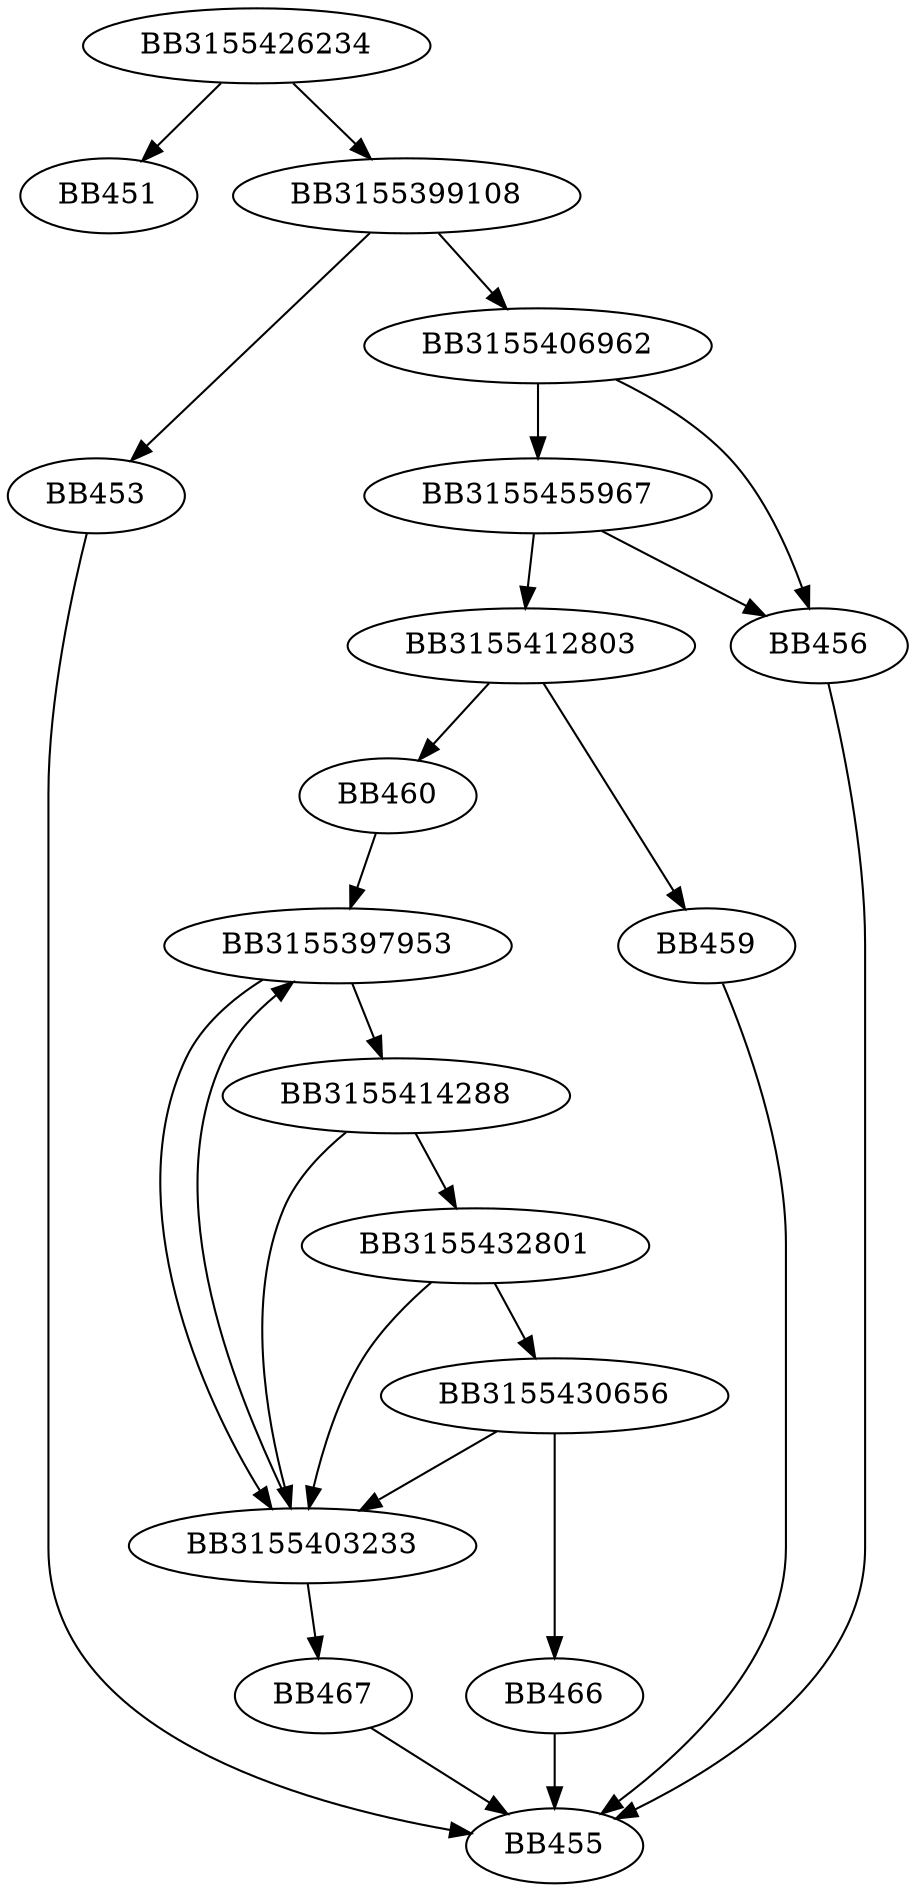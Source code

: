 digraph G{
	BB3155426234->BB451;
	BB3155426234->BB3155399108;
	BB3155399108->BB453;
	BB3155399108->BB3155406962;
	BB453->BB455;
	BB3155406962->BB456;
	BB3155406962->BB3155455967;
	BB3155455967->BB3155412803;
	BB3155455967->BB456;
	BB456->BB455;
	BB3155412803->BB459;
	BB3155412803->BB460;
	BB459->BB455;
	BB460->BB3155397953;
	BB3155397953->BB3155414288;
	BB3155397953->BB3155403233;
	BB3155414288->BB3155403233;
	BB3155414288->BB3155432801;
	BB3155432801->BB3155403233;
	BB3155432801->BB3155430656;
	BB3155430656->BB3155403233;
	BB3155430656->BB466;
	BB466->BB455;
	BB3155403233->BB3155397953;
	BB3155403233->BB467;
	BB467->BB455;
}
